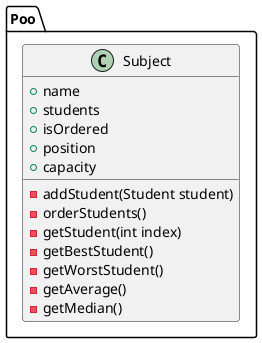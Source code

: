 @startuml
class Poo.Subject {
    + name
    + students
    + isOrdered
    + position
    + capacity

    - addStudent(Student student)
    - orderStudents()
    - getStudent(int index)
    - getBestStudent()
    - getWorstStudent()
    - getAverage()
    - getMedian()
}
@enduml